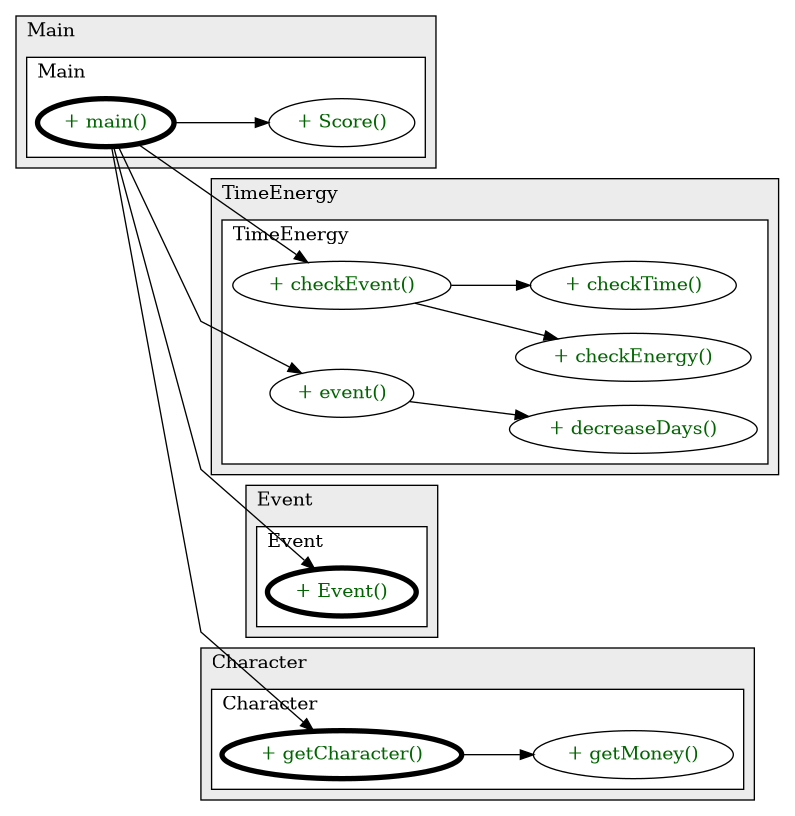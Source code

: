 @startuml
digraph g {
    rankdir="LR"
    splines=polyline


'nodes
subgraph cluster_1914945579 {
   	label=TimeEnergy
	labeljust=l
	fillcolor="#ececec"
	style=filled

   subgraph cluster_568764530 {
   	label=TimeEnergy
	labeljust=l
	fillcolor=white
	style=filled

   TimeEnergy1914945579XXXcheckEnergy104431[
	label="+ checkEnergy()"
	style=filled
	fillcolor=white
	tooltip="TimeEnergy

null"
	fontcolor=darkgreen
];

TimeEnergy1914945579XXXcheckEvent1667339062[
	label="+ checkEvent()"
	style=filled
	fillcolor=white
	tooltip="TimeEnergy

null"
	fontcolor=darkgreen
];

TimeEnergy1914945579XXXcheckTime1325958191[
	label="+ checkTime()"
	style=filled
	fillcolor=white
	tooltip="TimeEnergy

null"
	fontcolor=darkgreen
];

TimeEnergy1914945579XXXdecreaseDays0[
	label="+ decreaseDays()"
	style=filled
	fillcolor=white
	tooltip="TimeEnergy

null"
	fontcolor=darkgreen
];

TimeEnergy1914945579XXXevent1667339062[
	label="+ event()"
	style=filled
	fillcolor=white
	tooltip="TimeEnergy

null"
	fontcolor=darkgreen
];
}
}

subgraph cluster_2390489 {
   	label=Main
	labeljust=l
	fillcolor="#ececec"
	style=filled

   subgraph cluster_1706522830 {
   	label=Main
	labeljust=l
	fillcolor=white
	style=filled

   Main2390489XXXScore181577278[
	label="+ Score()"
	style=filled
	fillcolor=white
	tooltip="Main

null"
	fontcolor=darkgreen
];

Main2390489XXXmain1859653459[
	label="+ main()"
	style=filled
	fillcolor=white
	tooltip="Main

null"
	penwidth=4
	fontcolor=darkgreen
];
}
}

subgraph cluster_67338874 {
   	label=Event
	labeljust=l
	fillcolor="#ececec"
	style=filled

   subgraph cluster_672443910 {
   	label=Event
	labeljust=l
	fillcolor=white
	style=filled

   Event67338874XXXEvent0[
	label="+ Event()"
	style=filled
	fillcolor=white
	tooltip="Event

null"
	penwidth=4
	fontcolor=darkgreen
];
}
}

subgraph cluster_234563 {
   	label=Character
	labeljust=l
	fillcolor="#ececec"
	style=filled

   subgraph cluster_672443910 {
   	label=Character
	labeljust=l
	fillcolor=white
	style=filled

   CharacterXXXmoney[
	label="+ getMoney()"
	style=filled
	fillcolor=white
	tooltip="Main

	];



null"
	fontcolor=darkgreen
];

Main2390489XXXmain1859653459[
	label="+ main()"
	style=filled
	fillcolor=white
	tooltip="Main

null"
	penwidth=4
	fontcolor=darkgreen
];

characterXXXmain1859653459[
	label="+ getCharacter()"
	style=filled
	fillcolor=white
	tooltip="Main

null"
	penwidth=4
	fontcolor=darkgreen
];

}
}
'edges
Main2390489XXXmain1859653459 -> Main2390489XXXScore181577278;
Main2390489XXXmain1859653459 ->characterXXXmain1859653459;
Main2390489XXXmain1859653459 -> TimeEnergy1914945579XXXcheckEvent1667339062;
Main2390489XXXmain1859653459 -> TimeEnergy1914945579XXXevent1667339062;
TimeEnergy1914945579XXXcheckEvent1667339062 -> TimeEnergy1914945579XXXcheckEnergy104431;
TimeEnergy1914945579XXXcheckEvent1667339062 -> TimeEnergy1914945579XXXcheckTime1325958191;
TimeEnergy1914945579XXXevent1667339062 -> TimeEnergy1914945579XXXdecreaseDays0;
Main2390489XXXmain1859653459 -> Event67338874XXXEvent0;
characterXXXmain1859653459 -> CharacterXXXmoney;


}


@enduml